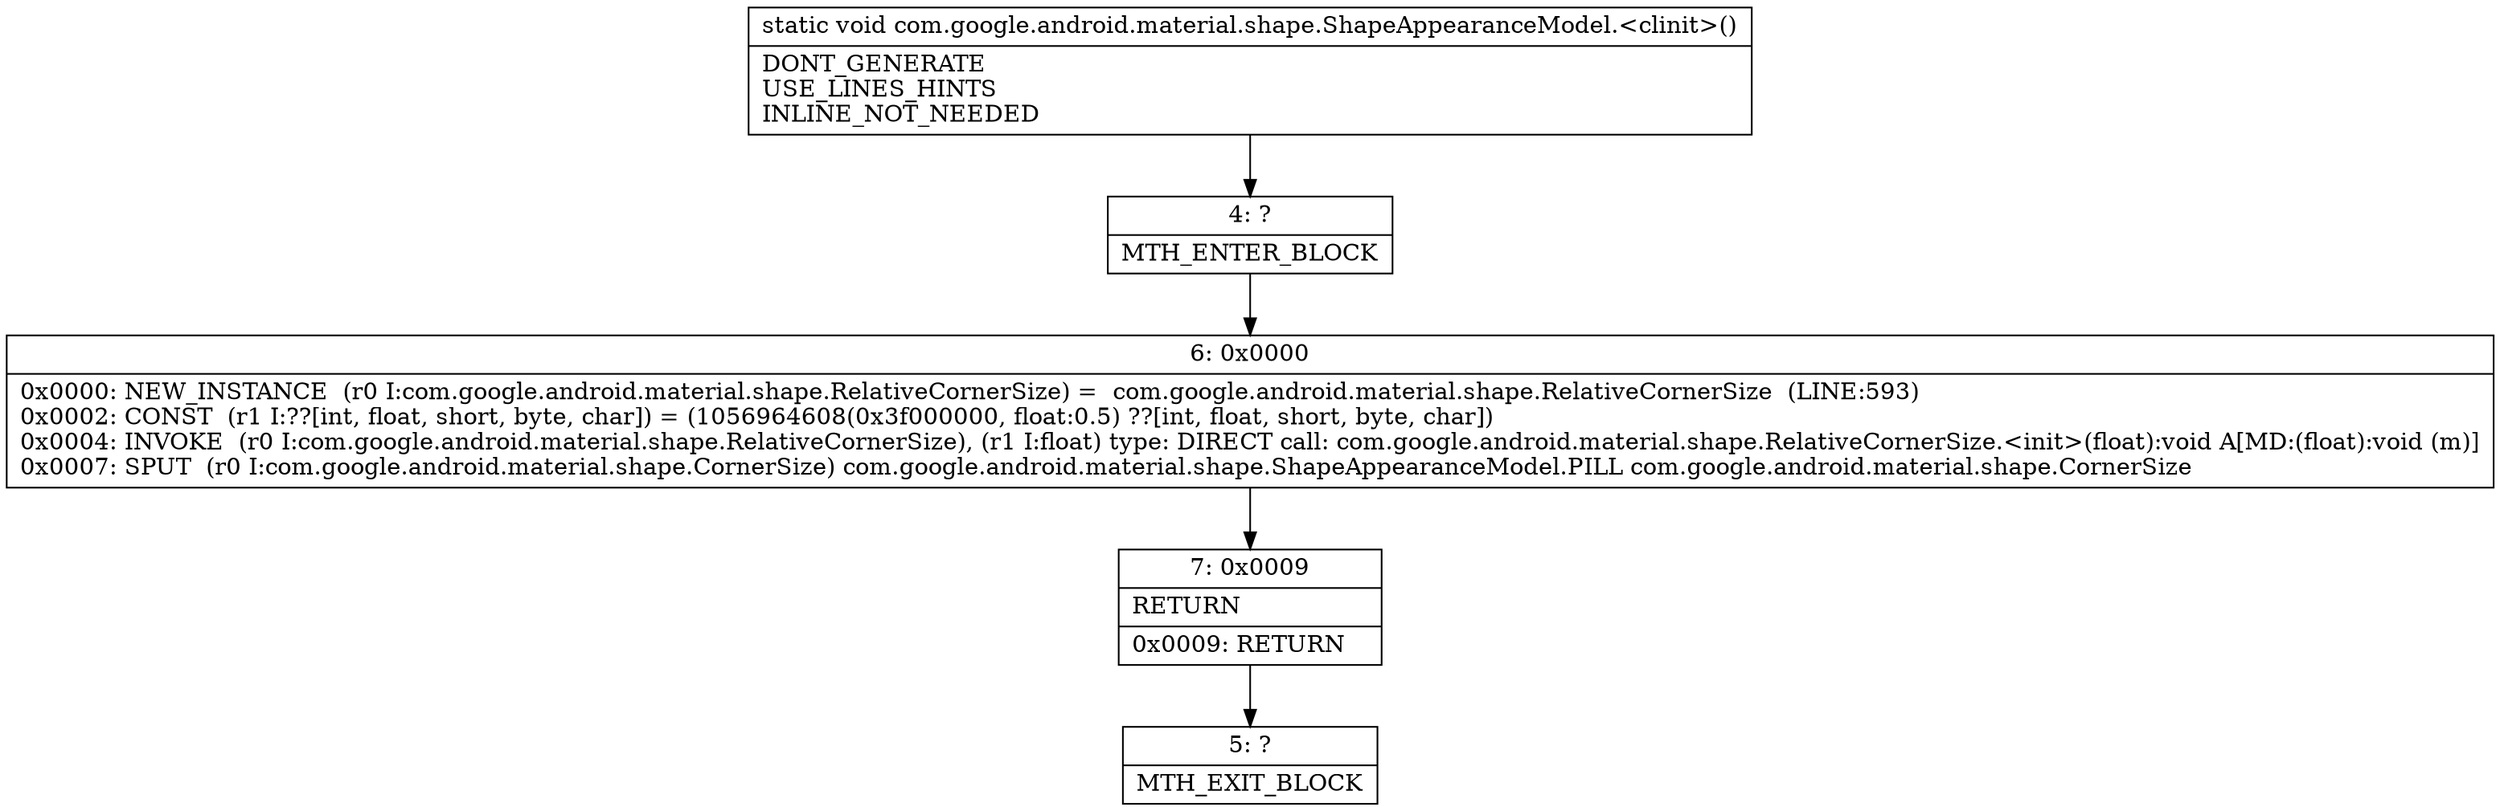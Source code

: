 digraph "CFG forcom.google.android.material.shape.ShapeAppearanceModel.\<clinit\>()V" {
Node_4 [shape=record,label="{4\:\ ?|MTH_ENTER_BLOCK\l}"];
Node_6 [shape=record,label="{6\:\ 0x0000|0x0000: NEW_INSTANCE  (r0 I:com.google.android.material.shape.RelativeCornerSize) =  com.google.android.material.shape.RelativeCornerSize  (LINE:593)\l0x0002: CONST  (r1 I:??[int, float, short, byte, char]) = (1056964608(0x3f000000, float:0.5) ??[int, float, short, byte, char]) \l0x0004: INVOKE  (r0 I:com.google.android.material.shape.RelativeCornerSize), (r1 I:float) type: DIRECT call: com.google.android.material.shape.RelativeCornerSize.\<init\>(float):void A[MD:(float):void (m)]\l0x0007: SPUT  (r0 I:com.google.android.material.shape.CornerSize) com.google.android.material.shape.ShapeAppearanceModel.PILL com.google.android.material.shape.CornerSize \l}"];
Node_7 [shape=record,label="{7\:\ 0x0009|RETURN\l|0x0009: RETURN   \l}"];
Node_5 [shape=record,label="{5\:\ ?|MTH_EXIT_BLOCK\l}"];
MethodNode[shape=record,label="{static void com.google.android.material.shape.ShapeAppearanceModel.\<clinit\>()  | DONT_GENERATE\lUSE_LINES_HINTS\lINLINE_NOT_NEEDED\l}"];
MethodNode -> Node_4;Node_4 -> Node_6;
Node_6 -> Node_7;
Node_7 -> Node_5;
}

